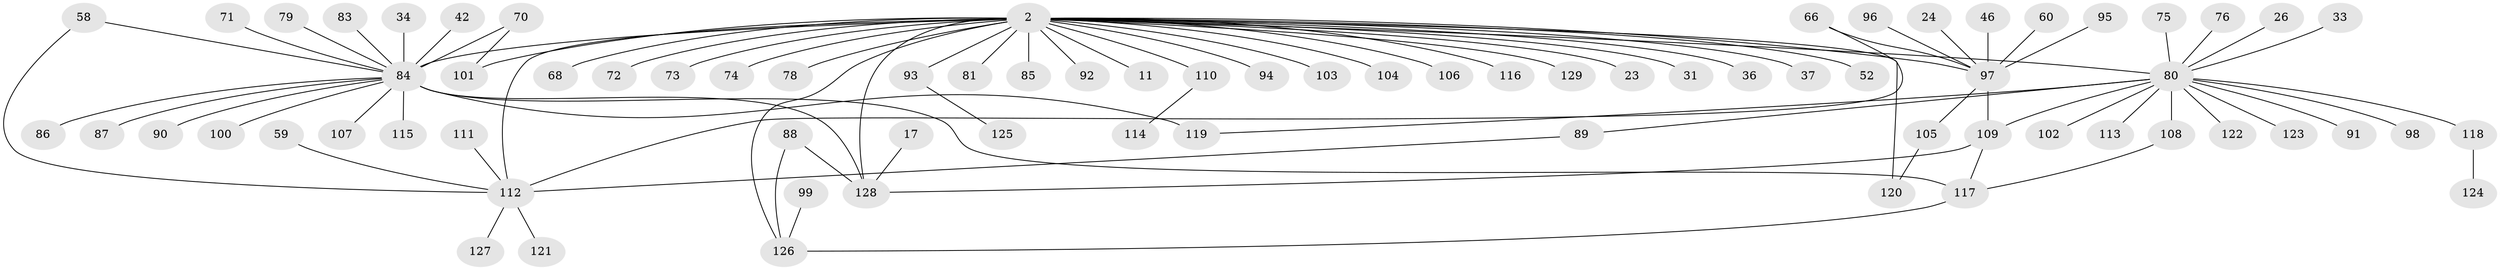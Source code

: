 // original degree distribution, {2: 0.32558139534883723, 44: 0.007751937984496124, 8: 0.015503875968992248, 10: 0.007751937984496124, 5: 0.031007751937984496, 6: 0.015503875968992248, 1: 0.4728682170542636, 3: 0.06976744186046512, 14: 0.007751937984496124, 4: 0.046511627906976744}
// Generated by graph-tools (version 1.1) at 2025/50/03/04/25 21:50:15]
// undirected, 77 vertices, 89 edges
graph export_dot {
graph [start="1"]
  node [color=gray90,style=filled];
  2;
  11;
  17;
  23;
  24;
  26;
  31 [super="+1"];
  33;
  34 [super="+18"];
  36;
  37;
  42;
  46;
  52;
  58;
  59;
  60;
  66;
  68;
  70;
  71 [super="+65"];
  72;
  73;
  74 [super="+54"];
  75;
  76;
  78;
  79;
  80 [super="+29+12+22+41+69"];
  81;
  83;
  84 [super="+38+53+82"];
  85;
  86;
  87;
  88;
  89 [super="+64"];
  90 [super="+25"];
  91;
  92;
  93;
  94;
  95;
  96;
  97 [super="+3+44"];
  98;
  99;
  100;
  101;
  102;
  103;
  104 [super="+67"];
  105;
  106;
  107;
  108 [super="+21"];
  109;
  110;
  111;
  112 [super="+55+57+62+61+50"];
  113;
  114;
  115;
  116;
  117 [super="+19"];
  118;
  119 [super="+77"];
  120 [super="+16"];
  121;
  122;
  123;
  124;
  125;
  126 [super="+14+63"];
  127;
  128 [super="+10+40"];
  129;
  2 -- 11;
  2 -- 23;
  2 -- 31 [weight=2];
  2 -- 36;
  2 -- 37;
  2 -- 52;
  2 -- 68;
  2 -- 72;
  2 -- 73;
  2 -- 78;
  2 -- 81;
  2 -- 85;
  2 -- 92;
  2 -- 93;
  2 -- 94;
  2 -- 101;
  2 -- 103;
  2 -- 106;
  2 -- 110;
  2 -- 116;
  2 -- 128 [weight=3];
  2 -- 129;
  2 -- 97 [weight=2];
  2 -- 80 [weight=2];
  2 -- 126;
  2 -- 120;
  2 -- 84 [weight=5];
  2 -- 74;
  2 -- 112 [weight=3];
  2 -- 104;
  17 -- 128;
  24 -- 97;
  26 -- 80;
  33 -- 80;
  34 -- 84;
  42 -- 84;
  46 -- 97;
  58 -- 84;
  58 -- 112;
  59 -- 112;
  60 -- 97;
  66 -- 97;
  66 -- 112;
  70 -- 101;
  70 -- 84;
  71 -- 84;
  75 -- 80;
  76 -- 80;
  79 -- 84;
  80 -- 108;
  80 -- 102;
  80 -- 122;
  80 -- 123;
  80 -- 118;
  80 -- 91;
  80 -- 113;
  80 -- 98;
  80 -- 119;
  80 -- 109;
  80 -- 89;
  83 -- 84;
  84 -- 128;
  84 -- 86;
  84 -- 87;
  84 -- 90;
  84 -- 100;
  84 -- 107;
  84 -- 115;
  84 -- 117;
  84 -- 119 [weight=2];
  88 -- 126;
  88 -- 128;
  89 -- 112;
  93 -- 125;
  95 -- 97;
  96 -- 97;
  97 -- 105;
  97 -- 109;
  99 -- 126;
  105 -- 120;
  108 -- 117;
  109 -- 128;
  109 -- 117;
  110 -- 114;
  111 -- 112;
  112 -- 127;
  112 -- 121;
  117 -- 126;
  118 -- 124;
}
